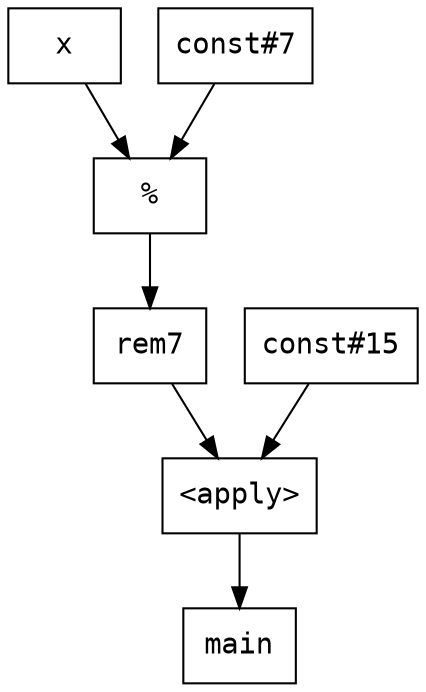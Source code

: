 digraph G {
  node [fontname="Courier",shape=box];
  flowInst0 [label="main"];
  flowInst1 [label="rem7"];
  flowInst2 [label="const#15"];
  flowInst3 [label="<apply>"];
  flowInst4 [label="x"];
  flowInst5 [label="const#7"];
  flowInst6 [label="%"];
  flowInst6 -> flowInst1;
  flowInst5 -> flowInst6;
  flowInst4 -> flowInst6;
  flowInst3 -> flowInst0;
  flowInst2 -> flowInst3;
  flowInst1 -> flowInst3;
}
